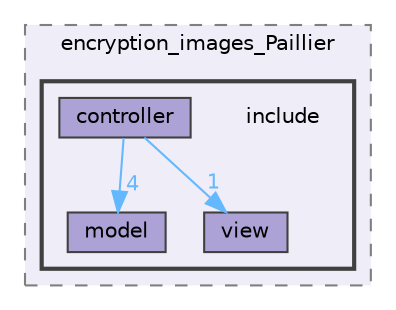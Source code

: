 digraph "C:/Users/Katia/Documents/GitHub/encryption_images_Paillier/include"
{
 // LATEX_PDF_SIZE
  bgcolor="transparent";
  edge [fontname=Helvetica,fontsize=10,labelfontname=Helvetica,labelfontsize=10];
  node [fontname=Helvetica,fontsize=10,shape=box,height=0.2,width=0.4];
  compound=true
  subgraph clusterdir_9d6416e94d220b3a5fc424edbca062e4 {
    graph [ bgcolor="#efedf7", pencolor="grey50", label="encryption_images_Paillier", fontname=Helvetica,fontsize=10 style="filled,dashed", URL="dir_9d6416e94d220b3a5fc424edbca062e4.html",tooltip=""]
  subgraph clusterdir_ea12a3dad00ed81478205bf7488b69ad {
    graph [ bgcolor="#efedf7", pencolor="grey25", label="", fontname=Helvetica,fontsize=10 style="filled,bold", URL="dir_ea12a3dad00ed81478205bf7488b69ad.html",tooltip=""]
    dir_ea12a3dad00ed81478205bf7488b69ad [shape=plaintext, label="include"];
  dir_1339675f6f733a4520988b8585d99da0 [label="controller", fillcolor="#ada2d6", color="grey25", style="filled", URL="dir_1339675f6f733a4520988b8585d99da0.html",tooltip=""];
  dir_507edde3bed2b4d2808d29f080d562ac [label="model", fillcolor="#ada2d6", color="grey25", style="filled", URL="dir_507edde3bed2b4d2808d29f080d562ac.html",tooltip=""];
  dir_2c1b48f0e097b19b82acb3d9752eacc8 [label="view", fillcolor="#ada2d6", color="grey25", style="filled", URL="dir_2c1b48f0e097b19b82acb3d9752eacc8.html",tooltip=""];
  }
  }
  dir_1339675f6f733a4520988b8585d99da0->dir_2c1b48f0e097b19b82acb3d9752eacc8 [headlabel="1", labeldistance=1.5 headhref="dir_000000_000021.html" href="dir_000000_000021.html" color="steelblue1" fontcolor="steelblue1"];
  dir_1339675f6f733a4520988b8585d99da0->dir_507edde3bed2b4d2808d29f080d562ac [headlabel="4", labeldistance=1.5 headhref="dir_000000_000014.html" href="dir_000000_000014.html" color="steelblue1" fontcolor="steelblue1"];
}

